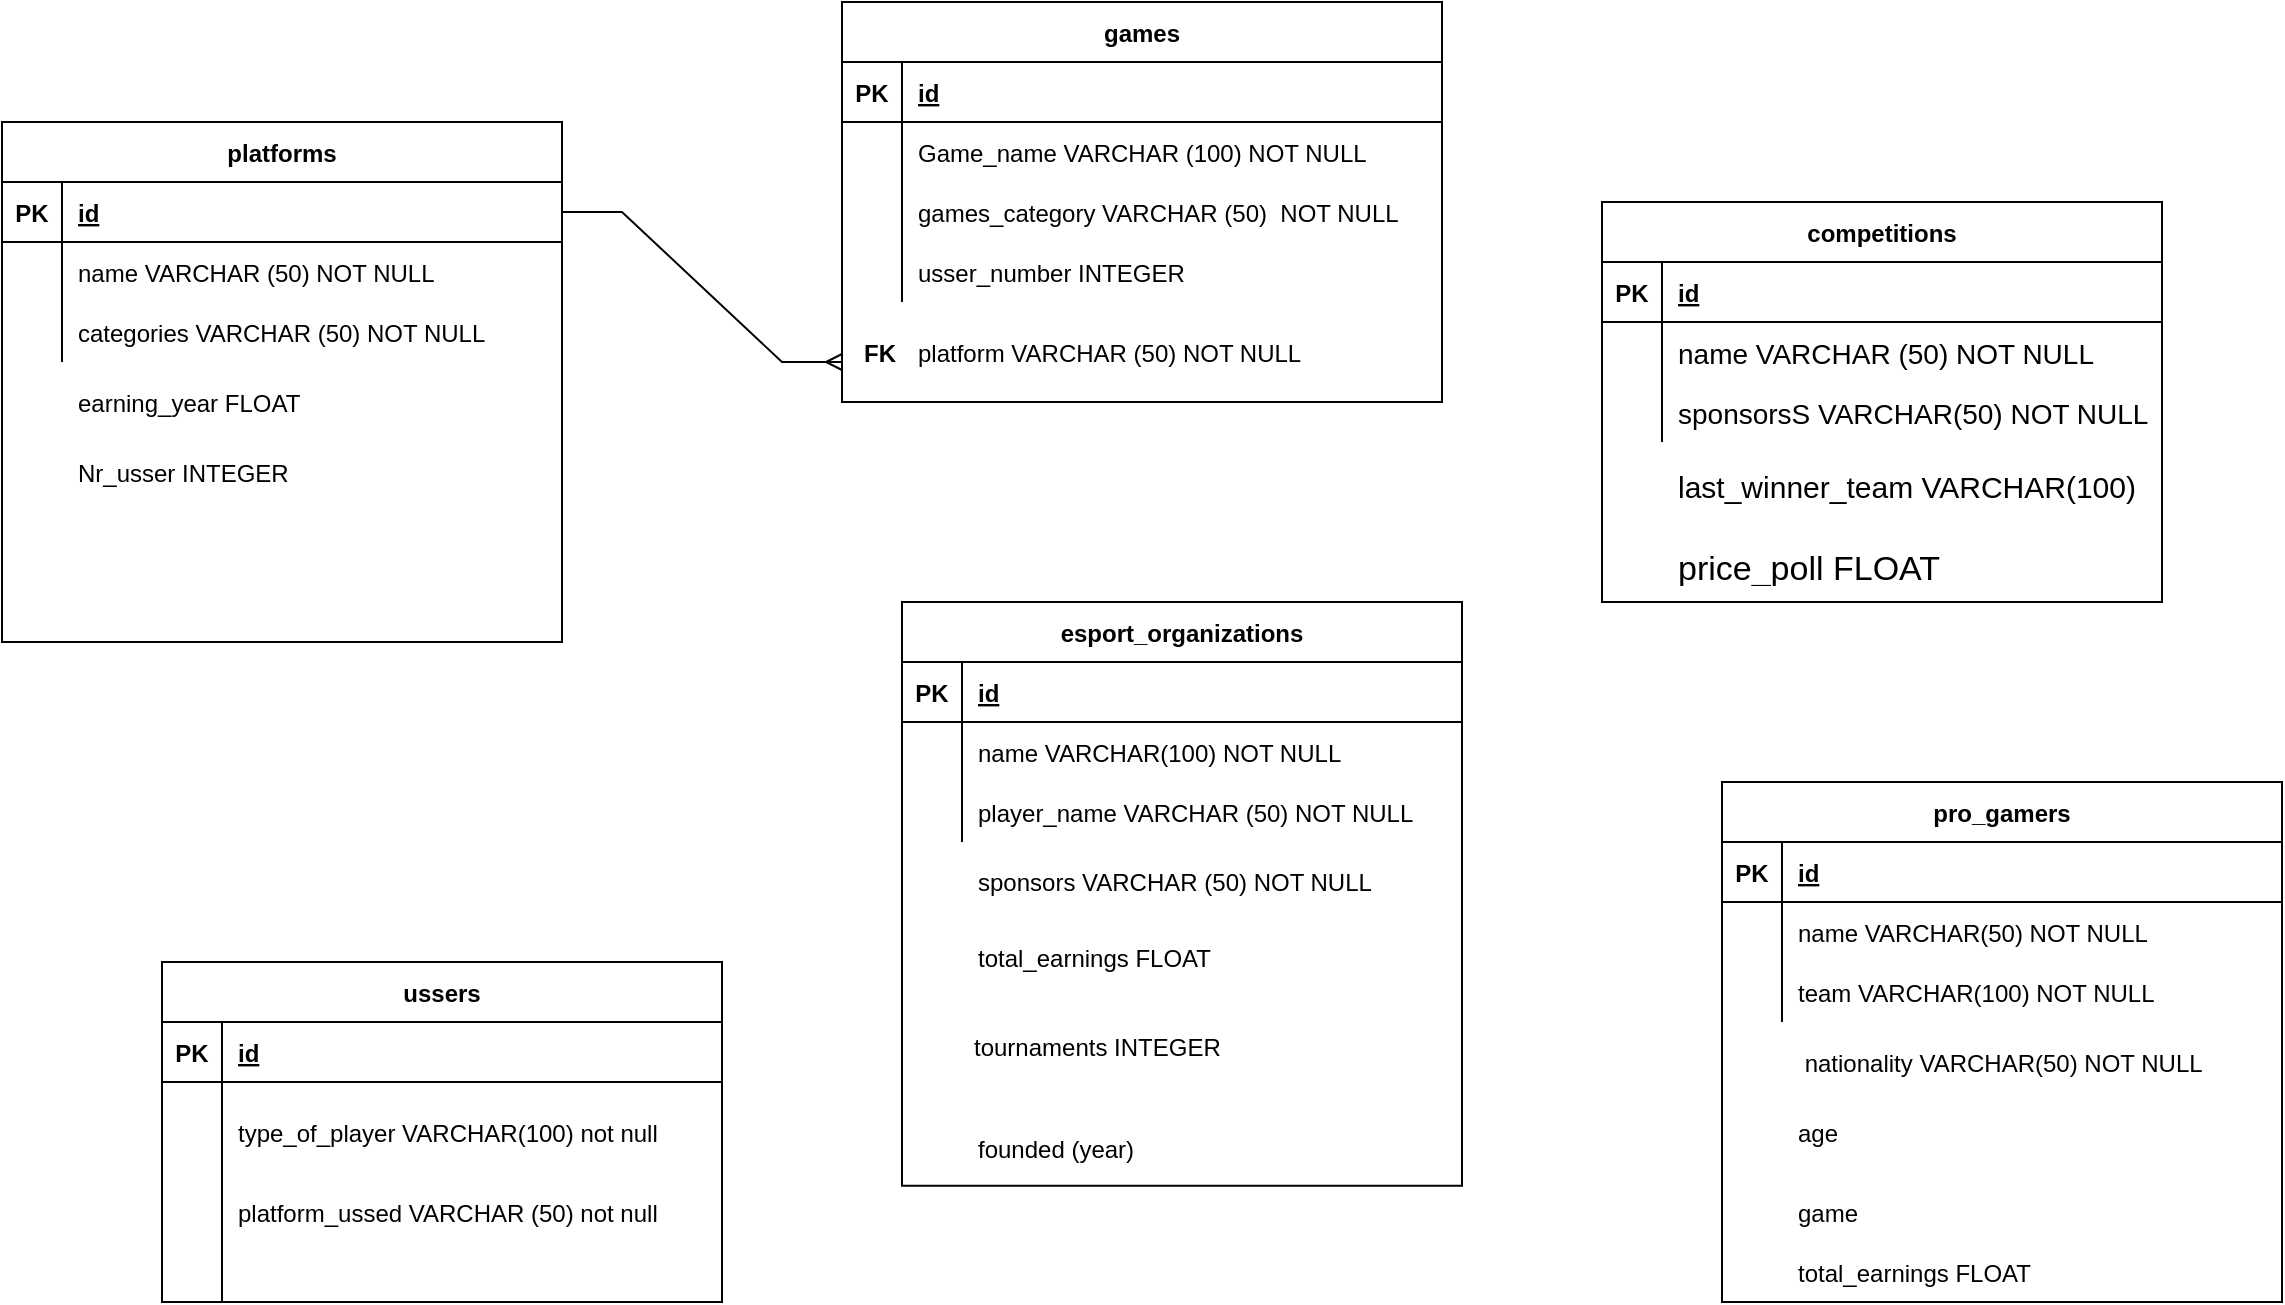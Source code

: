 <mxfile version="20.7.4" type="github">
  <diagram id="C5RBs43oDa-KdzZeNtuy" name="Page-1">
    <mxGraphModel dx="2474" dy="2037" grid="1" gridSize="10" guides="1" tooltips="1" connect="1" arrows="1" fold="1" page="1" pageScale="1" pageWidth="827" pageHeight="1169" math="0" shadow="0">
      <root>
        <mxCell id="WIyWlLk6GJQsqaUBKTNV-0" />
        <mxCell id="WIyWlLk6GJQsqaUBKTNV-1" parent="WIyWlLk6GJQsqaUBKTNV-0" />
        <mxCell id="gUQoNwbIpHtihkWgrAYD-27" value="" style="shape=tableRow;horizontal=0;startSize=0;swimlaneHead=0;swimlaneBody=0;fillColor=none;collapsible=0;dropTarget=0;points=[[0,0.5],[1,0.5]];portConstraint=eastwest;top=0;left=0;right=0;bottom=0;" parent="WIyWlLk6GJQsqaUBKTNV-1" vertex="1">
          <mxGeometry x="414" y="160" width="280" height="30" as="geometry" />
        </mxCell>
        <mxCell id="gUQoNwbIpHtihkWgrAYD-28" value="" style="shape=partialRectangle;connectable=0;fillColor=none;top=0;left=0;bottom=0;right=0;editable=1;overflow=hidden;" parent="gUQoNwbIpHtihkWgrAYD-27" vertex="1">
          <mxGeometry width="30" height="30" as="geometry">
            <mxRectangle width="30" height="30" as="alternateBounds" />
          </mxGeometry>
        </mxCell>
        <mxCell id="gUQoNwbIpHtihkWgrAYD-48" value="" style="group" parent="WIyWlLk6GJQsqaUBKTNV-1" vertex="1" connectable="0">
          <mxGeometry x="-40" y="-130" width="280" height="260" as="geometry" />
        </mxCell>
        <mxCell id="gUQoNwbIpHtihkWgrAYD-0" value="platforms" style="shape=table;startSize=30;container=1;collapsible=1;childLayout=tableLayout;fixedRows=1;rowLines=0;fontStyle=1;align=center;resizeLast=1;" parent="gUQoNwbIpHtihkWgrAYD-48" vertex="1">
          <mxGeometry width="280" height="260" as="geometry" />
        </mxCell>
        <mxCell id="gUQoNwbIpHtihkWgrAYD-1" value="" style="shape=tableRow;horizontal=0;startSize=0;swimlaneHead=0;swimlaneBody=0;fillColor=none;collapsible=0;dropTarget=0;points=[[0,0.5],[1,0.5]];portConstraint=eastwest;top=0;left=0;right=0;bottom=1;" parent="gUQoNwbIpHtihkWgrAYD-0" vertex="1">
          <mxGeometry y="30" width="280" height="30" as="geometry" />
        </mxCell>
        <mxCell id="gUQoNwbIpHtihkWgrAYD-2" value="PK" style="shape=partialRectangle;connectable=0;fillColor=none;top=0;left=0;bottom=0;right=0;fontStyle=1;overflow=hidden;" parent="gUQoNwbIpHtihkWgrAYD-1" vertex="1">
          <mxGeometry width="30" height="30" as="geometry">
            <mxRectangle width="30" height="30" as="alternateBounds" />
          </mxGeometry>
        </mxCell>
        <mxCell id="gUQoNwbIpHtihkWgrAYD-3" value="id" style="shape=partialRectangle;connectable=0;fillColor=none;top=0;left=0;bottom=0;right=0;align=left;spacingLeft=6;fontStyle=5;overflow=hidden;" parent="gUQoNwbIpHtihkWgrAYD-1" vertex="1">
          <mxGeometry x="30" width="250" height="30" as="geometry">
            <mxRectangle width="250" height="30" as="alternateBounds" />
          </mxGeometry>
        </mxCell>
        <mxCell id="gUQoNwbIpHtihkWgrAYD-4" value="" style="shape=tableRow;horizontal=0;startSize=0;swimlaneHead=0;swimlaneBody=0;fillColor=none;collapsible=0;dropTarget=0;points=[[0,0.5],[1,0.5]];portConstraint=eastwest;top=0;left=0;right=0;bottom=0;" parent="gUQoNwbIpHtihkWgrAYD-0" vertex="1">
          <mxGeometry y="60" width="280" height="30" as="geometry" />
        </mxCell>
        <mxCell id="gUQoNwbIpHtihkWgrAYD-5" value="" style="shape=partialRectangle;connectable=0;fillColor=none;top=0;left=0;bottom=0;right=0;editable=1;overflow=hidden;" parent="gUQoNwbIpHtihkWgrAYD-4" vertex="1">
          <mxGeometry width="30" height="30" as="geometry">
            <mxRectangle width="30" height="30" as="alternateBounds" />
          </mxGeometry>
        </mxCell>
        <mxCell id="gUQoNwbIpHtihkWgrAYD-6" value="name VARCHAR (50) NOT NULL" style="shape=partialRectangle;connectable=0;fillColor=none;top=0;left=0;bottom=0;right=0;align=left;spacingLeft=6;overflow=hidden;" parent="gUQoNwbIpHtihkWgrAYD-4" vertex="1">
          <mxGeometry x="30" width="250" height="30" as="geometry">
            <mxRectangle width="250" height="30" as="alternateBounds" />
          </mxGeometry>
        </mxCell>
        <mxCell id="gUQoNwbIpHtihkWgrAYD-7" value="" style="shape=tableRow;horizontal=0;startSize=0;swimlaneHead=0;swimlaneBody=0;fillColor=none;collapsible=0;dropTarget=0;points=[[0,0.5],[1,0.5]];portConstraint=eastwest;top=0;left=0;right=0;bottom=0;" parent="gUQoNwbIpHtihkWgrAYD-0" vertex="1">
          <mxGeometry y="90" width="280" height="30" as="geometry" />
        </mxCell>
        <mxCell id="gUQoNwbIpHtihkWgrAYD-8" value="" style="shape=partialRectangle;connectable=0;fillColor=none;top=0;left=0;bottom=0;right=0;editable=1;overflow=hidden;" parent="gUQoNwbIpHtihkWgrAYD-7" vertex="1">
          <mxGeometry width="30" height="30" as="geometry">
            <mxRectangle width="30" height="30" as="alternateBounds" />
          </mxGeometry>
        </mxCell>
        <mxCell id="gUQoNwbIpHtihkWgrAYD-9" value="categories VARCHAR (50) NOT NULL" style="shape=partialRectangle;connectable=0;fillColor=none;top=0;left=0;bottom=0;right=0;align=left;spacingLeft=6;overflow=hidden;" parent="gUQoNwbIpHtihkWgrAYD-7" vertex="1">
          <mxGeometry x="30" width="250" height="30" as="geometry">
            <mxRectangle width="250" height="30" as="alternateBounds" />
          </mxGeometry>
        </mxCell>
        <mxCell id="gUQoNwbIpHtihkWgrAYD-13" value="earning_year FLOAT " style="shape=partialRectangle;connectable=0;fillColor=none;top=0;left=0;bottom=0;right=0;align=left;spacingLeft=6;overflow=hidden;" parent="gUQoNwbIpHtihkWgrAYD-48" vertex="1">
          <mxGeometry x="30" y="125.0" width="250" height="30" as="geometry">
            <mxRectangle width="250" height="30" as="alternateBounds" />
          </mxGeometry>
        </mxCell>
        <mxCell id="gUQoNwbIpHtihkWgrAYD-15" value="Nr_usser INTEGER" style="shape=partialRectangle;connectable=0;fillColor=none;top=0;left=0;bottom=0;right=0;align=left;spacingLeft=6;overflow=hidden;" parent="gUQoNwbIpHtihkWgrAYD-48" vertex="1">
          <mxGeometry x="30" y="160" width="250" height="30" as="geometry">
            <mxRectangle width="250" height="30" as="alternateBounds" />
          </mxGeometry>
        </mxCell>
        <mxCell id="gUQoNwbIpHtihkWgrAYD-49" value="" style="group" parent="WIyWlLk6GJQsqaUBKTNV-1" vertex="1" connectable="0">
          <mxGeometry x="40" y="290" width="280" height="150" as="geometry" />
        </mxCell>
        <mxCell id="gUQoNwbIpHtihkWgrAYD-33" value="ussers" style="shape=table;startSize=30;container=1;collapsible=1;childLayout=tableLayout;fixedRows=1;rowLines=0;fontStyle=1;align=center;resizeLast=1;" parent="gUQoNwbIpHtihkWgrAYD-49" vertex="1">
          <mxGeometry width="280" height="170" as="geometry" />
        </mxCell>
        <mxCell id="gUQoNwbIpHtihkWgrAYD-34" value="" style="shape=tableRow;horizontal=0;startSize=0;swimlaneHead=0;swimlaneBody=0;fillColor=none;collapsible=0;dropTarget=0;points=[[0,0.5],[1,0.5]];portConstraint=eastwest;top=0;left=0;right=0;bottom=1;" parent="gUQoNwbIpHtihkWgrAYD-33" vertex="1">
          <mxGeometry y="30" width="280" height="30" as="geometry" />
        </mxCell>
        <mxCell id="gUQoNwbIpHtihkWgrAYD-35" value="PK" style="shape=partialRectangle;connectable=0;fillColor=none;top=0;left=0;bottom=0;right=0;fontStyle=1;overflow=hidden;" parent="gUQoNwbIpHtihkWgrAYD-34" vertex="1">
          <mxGeometry width="30" height="30" as="geometry">
            <mxRectangle width="30" height="30" as="alternateBounds" />
          </mxGeometry>
        </mxCell>
        <mxCell id="gUQoNwbIpHtihkWgrAYD-36" value="id" style="shape=partialRectangle;connectable=0;fillColor=none;top=0;left=0;bottom=0;right=0;align=left;spacingLeft=6;fontStyle=5;overflow=hidden;" parent="gUQoNwbIpHtihkWgrAYD-34" vertex="1">
          <mxGeometry x="30" width="250" height="30" as="geometry">
            <mxRectangle width="250" height="30" as="alternateBounds" />
          </mxGeometry>
        </mxCell>
        <mxCell id="gUQoNwbIpHtihkWgrAYD-37" value="" style="shape=tableRow;horizontal=0;startSize=0;swimlaneHead=0;swimlaneBody=0;fillColor=none;collapsible=0;dropTarget=0;points=[[0,0.5],[1,0.5]];portConstraint=eastwest;top=0;left=0;right=0;bottom=0;" parent="gUQoNwbIpHtihkWgrAYD-33" vertex="1">
          <mxGeometry y="60" width="280" height="50" as="geometry" />
        </mxCell>
        <mxCell id="gUQoNwbIpHtihkWgrAYD-38" value="" style="shape=partialRectangle;connectable=0;fillColor=none;top=0;left=0;bottom=0;right=0;editable=1;overflow=hidden;" parent="gUQoNwbIpHtihkWgrAYD-37" vertex="1">
          <mxGeometry width="30" height="50" as="geometry">
            <mxRectangle width="30" height="50" as="alternateBounds" />
          </mxGeometry>
        </mxCell>
        <mxCell id="gUQoNwbIpHtihkWgrAYD-39" value="type_of_player VARCHAR(100) not null" style="shape=partialRectangle;connectable=0;fillColor=none;top=0;left=0;bottom=0;right=0;align=left;spacingLeft=6;overflow=hidden;" parent="gUQoNwbIpHtihkWgrAYD-37" vertex="1">
          <mxGeometry x="30" width="250" height="50" as="geometry">
            <mxRectangle width="250" height="50" as="alternateBounds" />
          </mxGeometry>
        </mxCell>
        <mxCell id="gUQoNwbIpHtihkWgrAYD-40" value="" style="shape=tableRow;horizontal=0;startSize=0;swimlaneHead=0;swimlaneBody=0;fillColor=none;collapsible=0;dropTarget=0;points=[[0,0.5],[1,0.5]];portConstraint=eastwest;top=0;left=0;right=0;bottom=0;" parent="gUQoNwbIpHtihkWgrAYD-33" vertex="1">
          <mxGeometry y="110" width="280" height="30" as="geometry" />
        </mxCell>
        <mxCell id="gUQoNwbIpHtihkWgrAYD-41" value="" style="shape=partialRectangle;connectable=0;fillColor=none;top=0;left=0;bottom=0;right=0;editable=1;overflow=hidden;" parent="gUQoNwbIpHtihkWgrAYD-40" vertex="1">
          <mxGeometry width="30" height="30" as="geometry">
            <mxRectangle width="30" height="30" as="alternateBounds" />
          </mxGeometry>
        </mxCell>
        <mxCell id="gUQoNwbIpHtihkWgrAYD-42" value="platform_ussed VARCHAR (50) not null" style="shape=partialRectangle;connectable=0;fillColor=none;top=0;left=0;bottom=0;right=0;align=left;spacingLeft=6;overflow=hidden;" parent="gUQoNwbIpHtihkWgrAYD-40" vertex="1">
          <mxGeometry x="30" width="250" height="30" as="geometry">
            <mxRectangle width="250" height="30" as="alternateBounds" />
          </mxGeometry>
        </mxCell>
        <mxCell id="gUQoNwbIpHtihkWgrAYD-43" value="" style="shape=tableRow;horizontal=0;startSize=0;swimlaneHead=0;swimlaneBody=0;fillColor=none;collapsible=0;dropTarget=0;points=[[0,0.5],[1,0.5]];portConstraint=eastwest;top=0;left=0;right=0;bottom=0;" parent="gUQoNwbIpHtihkWgrAYD-33" vertex="1">
          <mxGeometry y="140" width="280" height="30" as="geometry" />
        </mxCell>
        <mxCell id="gUQoNwbIpHtihkWgrAYD-44" value="" style="shape=partialRectangle;connectable=0;fillColor=none;top=0;left=0;bottom=0;right=0;editable=1;overflow=hidden;" parent="gUQoNwbIpHtihkWgrAYD-43" vertex="1">
          <mxGeometry width="30" height="30" as="geometry">
            <mxRectangle width="30" height="30" as="alternateBounds" />
          </mxGeometry>
        </mxCell>
        <mxCell id="gUQoNwbIpHtihkWgrAYD-45" value="" style="shape=partialRectangle;connectable=0;fillColor=none;top=0;left=0;bottom=0;right=0;align=left;spacingLeft=6;overflow=hidden;" parent="gUQoNwbIpHtihkWgrAYD-43" vertex="1">
          <mxGeometry x="30" width="250" height="30" as="geometry">
            <mxRectangle width="250" height="30" as="alternateBounds" />
          </mxGeometry>
        </mxCell>
        <mxCell id="gUQoNwbIpHtihkWgrAYD-52" value="&#xa;&#xa;" style="group;movable=1;resizable=1;rotatable=1;deletable=1;editable=1;connectable=1;" parent="WIyWlLk6GJQsqaUBKTNV-1" vertex="1" connectable="0">
          <mxGeometry x="760" y="-90" width="280" height="200" as="geometry" />
        </mxCell>
        <mxCell id="gUQoNwbIpHtihkWgrAYD-53" value="competitions" style="shape=table;startSize=30;container=1;collapsible=1;childLayout=tableLayout;fixedRows=1;rowLines=0;fontStyle=1;align=center;resizeLast=1;movable=1;resizable=1;rotatable=1;deletable=1;editable=1;connectable=1;" parent="gUQoNwbIpHtihkWgrAYD-52" vertex="1">
          <mxGeometry width="280" height="200" as="geometry" />
        </mxCell>
        <mxCell id="gUQoNwbIpHtihkWgrAYD-54" value="" style="shape=tableRow;horizontal=0;startSize=0;swimlaneHead=0;swimlaneBody=0;fillColor=none;collapsible=0;dropTarget=0;points=[[0,0.5],[1,0.5]];portConstraint=eastwest;top=0;left=0;right=0;bottom=1;" parent="gUQoNwbIpHtihkWgrAYD-53" vertex="1">
          <mxGeometry y="30" width="280" height="30" as="geometry" />
        </mxCell>
        <mxCell id="gUQoNwbIpHtihkWgrAYD-55" value="PK" style="shape=partialRectangle;connectable=0;fillColor=none;top=0;left=0;bottom=0;right=0;fontStyle=1;overflow=hidden;" parent="gUQoNwbIpHtihkWgrAYD-54" vertex="1">
          <mxGeometry width="30" height="30" as="geometry">
            <mxRectangle width="30" height="30" as="alternateBounds" />
          </mxGeometry>
        </mxCell>
        <mxCell id="gUQoNwbIpHtihkWgrAYD-56" value="id" style="shape=partialRectangle;connectable=0;fillColor=none;top=0;left=0;bottom=0;right=0;align=left;spacingLeft=6;fontStyle=5;overflow=hidden;" parent="gUQoNwbIpHtihkWgrAYD-54" vertex="1">
          <mxGeometry x="30" width="250" height="30" as="geometry">
            <mxRectangle width="250" height="30" as="alternateBounds" />
          </mxGeometry>
        </mxCell>
        <mxCell id="gUQoNwbIpHtihkWgrAYD-57" value="" style="shape=tableRow;horizontal=0;startSize=0;swimlaneHead=0;swimlaneBody=0;fillColor=none;collapsible=0;dropTarget=0;points=[[0,0.5],[1,0.5]];portConstraint=eastwest;top=0;left=0;right=0;bottom=0;" parent="gUQoNwbIpHtihkWgrAYD-53" vertex="1">
          <mxGeometry y="60" width="280" height="30" as="geometry" />
        </mxCell>
        <mxCell id="gUQoNwbIpHtihkWgrAYD-58" value="" style="shape=partialRectangle;connectable=0;fillColor=none;top=0;left=0;bottom=0;right=0;editable=1;overflow=hidden;" parent="gUQoNwbIpHtihkWgrAYD-57" vertex="1">
          <mxGeometry width="30" height="30" as="geometry">
            <mxRectangle width="30" height="30" as="alternateBounds" />
          </mxGeometry>
        </mxCell>
        <mxCell id="gUQoNwbIpHtihkWgrAYD-59" value="name VARCHAR (50) NOT NULL" style="shape=partialRectangle;connectable=0;fillColor=none;top=0;left=0;bottom=0;right=0;align=left;spacingLeft=6;overflow=hidden;fontSize=14;" parent="gUQoNwbIpHtihkWgrAYD-57" vertex="1">
          <mxGeometry x="30" width="250" height="30" as="geometry">
            <mxRectangle width="250" height="30" as="alternateBounds" />
          </mxGeometry>
        </mxCell>
        <mxCell id="gUQoNwbIpHtihkWgrAYD-60" value="" style="shape=tableRow;horizontal=0;startSize=0;swimlaneHead=0;swimlaneBody=0;fillColor=none;collapsible=0;dropTarget=0;points=[[0,0.5],[1,0.5]];portConstraint=eastwest;top=0;left=0;right=0;bottom=0;" parent="gUQoNwbIpHtihkWgrAYD-53" vertex="1">
          <mxGeometry y="90" width="280" height="30" as="geometry" />
        </mxCell>
        <mxCell id="gUQoNwbIpHtihkWgrAYD-61" value="" style="shape=partialRectangle;connectable=0;fillColor=none;top=0;left=0;bottom=0;right=0;editable=1;overflow=hidden;" parent="gUQoNwbIpHtihkWgrAYD-60" vertex="1">
          <mxGeometry width="30" height="30" as="geometry">
            <mxRectangle width="30" height="30" as="alternateBounds" />
          </mxGeometry>
        </mxCell>
        <mxCell id="gUQoNwbIpHtihkWgrAYD-62" value="sponsorsS VARCHAR(50) NOT NULL" style="shape=partialRectangle;connectable=0;fillColor=none;top=0;left=0;bottom=0;right=0;align=left;spacingLeft=6;overflow=hidden;fontSize=14;" parent="gUQoNwbIpHtihkWgrAYD-60" vertex="1">
          <mxGeometry x="30" width="250" height="30" as="geometry">
            <mxRectangle width="250" height="30" as="alternateBounds" />
          </mxGeometry>
        </mxCell>
        <mxCell id="gUQoNwbIpHtihkWgrAYD-63" value="last_winner_team VARCHAR(100)" style="shape=partialRectangle;connectable=0;fillColor=none;top=0;left=0;bottom=0;right=0;align=left;spacingLeft=6;overflow=hidden;fontSize=15;" parent="gUQoNwbIpHtihkWgrAYD-52" vertex="1">
          <mxGeometry x="30" y="130.004" width="250" height="23.077" as="geometry">
            <mxRectangle width="250" height="30" as="alternateBounds" />
          </mxGeometry>
        </mxCell>
        <mxCell id="gUQoNwbIpHtihkWgrAYD-65" value="price_poll FLOAT" style="shape=partialRectangle;connectable=0;fillColor=none;top=0;left=0;bottom=0;right=0;align=left;spacingLeft=6;overflow=hidden;fontSize=17;" parent="gUQoNwbIpHtihkWgrAYD-52" vertex="1">
          <mxGeometry x="30" y="169.997" width="250" height="23.077" as="geometry">
            <mxRectangle width="250" height="30" as="alternateBounds" />
          </mxGeometry>
        </mxCell>
        <mxCell id="gUQoNwbIpHtihkWgrAYD-95" value="" style="group" parent="WIyWlLk6GJQsqaUBKTNV-1" vertex="1" connectable="0">
          <mxGeometry x="410" y="110" width="280" height="330" as="geometry" />
        </mxCell>
        <mxCell id="gUQoNwbIpHtihkWgrAYD-96" value="esport_organizations" style="shape=table;startSize=30;container=1;collapsible=1;childLayout=tableLayout;fixedRows=1;rowLines=0;fontStyle=1;align=center;resizeLast=1;" parent="gUQoNwbIpHtihkWgrAYD-95" vertex="1">
          <mxGeometry width="280" height="291.923" as="geometry" />
        </mxCell>
        <mxCell id="gUQoNwbIpHtihkWgrAYD-97" value="" style="shape=tableRow;horizontal=0;startSize=0;swimlaneHead=0;swimlaneBody=0;fillColor=none;collapsible=0;dropTarget=0;points=[[0,0.5],[1,0.5]];portConstraint=eastwest;top=0;left=0;right=0;bottom=1;" parent="gUQoNwbIpHtihkWgrAYD-96" vertex="1">
          <mxGeometry y="30" width="280" height="30" as="geometry" />
        </mxCell>
        <mxCell id="gUQoNwbIpHtihkWgrAYD-98" value="PK" style="shape=partialRectangle;connectable=0;fillColor=none;top=0;left=0;bottom=0;right=0;fontStyle=1;overflow=hidden;" parent="gUQoNwbIpHtihkWgrAYD-97" vertex="1">
          <mxGeometry width="30" height="30" as="geometry">
            <mxRectangle width="30" height="30" as="alternateBounds" />
          </mxGeometry>
        </mxCell>
        <mxCell id="gUQoNwbIpHtihkWgrAYD-99" value="id" style="shape=partialRectangle;connectable=0;fillColor=none;top=0;left=0;bottom=0;right=0;align=left;spacingLeft=6;fontStyle=5;overflow=hidden;" parent="gUQoNwbIpHtihkWgrAYD-97" vertex="1">
          <mxGeometry x="30" width="250" height="30" as="geometry">
            <mxRectangle width="250" height="30" as="alternateBounds" />
          </mxGeometry>
        </mxCell>
        <mxCell id="gUQoNwbIpHtihkWgrAYD-100" value="" style="shape=tableRow;horizontal=0;startSize=0;swimlaneHead=0;swimlaneBody=0;fillColor=none;collapsible=0;dropTarget=0;points=[[0,0.5],[1,0.5]];portConstraint=eastwest;top=0;left=0;right=0;bottom=0;" parent="gUQoNwbIpHtihkWgrAYD-96" vertex="1">
          <mxGeometry y="60" width="280" height="30" as="geometry" />
        </mxCell>
        <mxCell id="gUQoNwbIpHtihkWgrAYD-101" value="" style="shape=partialRectangle;connectable=0;fillColor=none;top=0;left=0;bottom=0;right=0;editable=1;overflow=hidden;" parent="gUQoNwbIpHtihkWgrAYD-100" vertex="1">
          <mxGeometry width="30" height="30" as="geometry">
            <mxRectangle width="30" height="30" as="alternateBounds" />
          </mxGeometry>
        </mxCell>
        <mxCell id="gUQoNwbIpHtihkWgrAYD-102" value="name VARCHAR(100) NOT NULL" style="shape=partialRectangle;connectable=0;fillColor=none;top=0;left=0;bottom=0;right=0;align=left;spacingLeft=6;overflow=hidden;" parent="gUQoNwbIpHtihkWgrAYD-100" vertex="1">
          <mxGeometry x="30" width="250" height="30" as="geometry">
            <mxRectangle width="250" height="30" as="alternateBounds" />
          </mxGeometry>
        </mxCell>
        <mxCell id="gUQoNwbIpHtihkWgrAYD-103" value="" style="shape=tableRow;horizontal=0;startSize=0;swimlaneHead=0;swimlaneBody=0;fillColor=none;collapsible=0;dropTarget=0;points=[[0,0.5],[1,0.5]];portConstraint=eastwest;top=0;left=0;right=0;bottom=0;" parent="gUQoNwbIpHtihkWgrAYD-96" vertex="1">
          <mxGeometry y="90" width="280" height="30" as="geometry" />
        </mxCell>
        <mxCell id="gUQoNwbIpHtihkWgrAYD-104" value="" style="shape=partialRectangle;connectable=0;fillColor=none;top=0;left=0;bottom=0;right=0;editable=1;overflow=hidden;" parent="gUQoNwbIpHtihkWgrAYD-103" vertex="1">
          <mxGeometry width="30" height="30" as="geometry">
            <mxRectangle width="30" height="30" as="alternateBounds" />
          </mxGeometry>
        </mxCell>
        <mxCell id="gUQoNwbIpHtihkWgrAYD-105" value="player_name VARCHAR (50) NOT NULL" style="shape=partialRectangle;connectable=0;fillColor=none;top=0;left=0;bottom=0;right=0;align=left;spacingLeft=6;overflow=hidden;" parent="gUQoNwbIpHtihkWgrAYD-103" vertex="1">
          <mxGeometry x="30" width="250" height="30" as="geometry">
            <mxRectangle width="250" height="30" as="alternateBounds" />
          </mxGeometry>
        </mxCell>
        <mxCell id="gUQoNwbIpHtihkWgrAYD-106" value="total_earnings FLOAT " style="shape=partialRectangle;connectable=0;fillColor=none;top=0;left=0;bottom=0;right=0;align=left;spacingLeft=6;overflow=hidden;" parent="gUQoNwbIpHtihkWgrAYD-95" vertex="1">
          <mxGeometry x="30" y="158.654" width="250" height="38.077" as="geometry">
            <mxRectangle width="250" height="30" as="alternateBounds" />
          </mxGeometry>
        </mxCell>
        <mxCell id="gUQoNwbIpHtihkWgrAYD-107" value="tournaments INTEGER" style="shape=partialRectangle;connectable=0;fillColor=none;top=0;left=0;bottom=0;right=0;align=left;spacingLeft=6;overflow=hidden;" parent="gUQoNwbIpHtihkWgrAYD-95" vertex="1">
          <mxGeometry x="28" y="203.077" width="250" height="38.077" as="geometry">
            <mxRectangle width="250" height="30" as="alternateBounds" />
          </mxGeometry>
        </mxCell>
        <mxCell id="gUQoNwbIpHtihkWgrAYD-108" value="founded (year)" style="shape=partialRectangle;connectable=0;fillColor=none;top=0;left=0;bottom=0;right=0;align=left;spacingLeft=6;overflow=hidden;" parent="gUQoNwbIpHtihkWgrAYD-95" vertex="1">
          <mxGeometry x="30" y="253.846" width="250" height="38.077" as="geometry">
            <mxRectangle width="250" height="30" as="alternateBounds" />
          </mxGeometry>
        </mxCell>
        <mxCell id="iaA_33CjSek2Sj-2JAdp-17" value="sponsors VARCHAR (50) NOT NULL" style="shape=partialRectangle;connectable=0;fillColor=none;top=0;left=0;bottom=0;right=0;align=left;spacingLeft=6;overflow=hidden;" parent="gUQoNwbIpHtihkWgrAYD-95" vertex="1">
          <mxGeometry x="30" y="120.574" width="250" height="38.077" as="geometry">
            <mxRectangle width="250" height="30" as="alternateBounds" />
          </mxGeometry>
        </mxCell>
        <mxCell id="gUQoNwbIpHtihkWgrAYD-110" value="" style="group" parent="WIyWlLk6GJQsqaUBKTNV-1" vertex="1" connectable="0">
          <mxGeometry x="820" y="200" width="280" height="260" as="geometry" />
        </mxCell>
        <mxCell id="gUQoNwbIpHtihkWgrAYD-111" value="pro_gamers" style="shape=table;startSize=30;container=1;collapsible=1;childLayout=tableLayout;fixedRows=1;rowLines=0;fontStyle=1;align=center;resizeLast=1;" parent="gUQoNwbIpHtihkWgrAYD-110" vertex="1">
          <mxGeometry width="280" height="260" as="geometry" />
        </mxCell>
        <mxCell id="gUQoNwbIpHtihkWgrAYD-112" value="" style="shape=tableRow;horizontal=0;startSize=0;swimlaneHead=0;swimlaneBody=0;fillColor=none;collapsible=0;dropTarget=0;points=[[0,0.5],[1,0.5]];portConstraint=eastwest;top=0;left=0;right=0;bottom=1;" parent="gUQoNwbIpHtihkWgrAYD-111" vertex="1">
          <mxGeometry y="30" width="280" height="30" as="geometry" />
        </mxCell>
        <mxCell id="gUQoNwbIpHtihkWgrAYD-113" value="PK" style="shape=partialRectangle;connectable=0;fillColor=none;top=0;left=0;bottom=0;right=0;fontStyle=1;overflow=hidden;" parent="gUQoNwbIpHtihkWgrAYD-112" vertex="1">
          <mxGeometry width="30" height="30" as="geometry">
            <mxRectangle width="30" height="30" as="alternateBounds" />
          </mxGeometry>
        </mxCell>
        <mxCell id="gUQoNwbIpHtihkWgrAYD-114" value="id" style="shape=partialRectangle;connectable=0;fillColor=none;top=0;left=0;bottom=0;right=0;align=left;spacingLeft=6;fontStyle=5;overflow=hidden;" parent="gUQoNwbIpHtihkWgrAYD-112" vertex="1">
          <mxGeometry x="30" width="250" height="30" as="geometry">
            <mxRectangle width="250" height="30" as="alternateBounds" />
          </mxGeometry>
        </mxCell>
        <mxCell id="gUQoNwbIpHtihkWgrAYD-115" value="" style="shape=tableRow;horizontal=0;startSize=0;swimlaneHead=0;swimlaneBody=0;fillColor=none;collapsible=0;dropTarget=0;points=[[0,0.5],[1,0.5]];portConstraint=eastwest;top=0;left=0;right=0;bottom=0;" parent="gUQoNwbIpHtihkWgrAYD-111" vertex="1">
          <mxGeometry y="60" width="280" height="30" as="geometry" />
        </mxCell>
        <mxCell id="gUQoNwbIpHtihkWgrAYD-116" value="" style="shape=partialRectangle;connectable=0;fillColor=none;top=0;left=0;bottom=0;right=0;editable=1;overflow=hidden;" parent="gUQoNwbIpHtihkWgrAYD-115" vertex="1">
          <mxGeometry width="30" height="30" as="geometry">
            <mxRectangle width="30" height="30" as="alternateBounds" />
          </mxGeometry>
        </mxCell>
        <mxCell id="gUQoNwbIpHtihkWgrAYD-117" value="name VARCHAR(50) NOT NULL" style="shape=partialRectangle;connectable=0;fillColor=none;top=0;left=0;bottom=0;right=0;align=left;spacingLeft=6;overflow=hidden;" parent="gUQoNwbIpHtihkWgrAYD-115" vertex="1">
          <mxGeometry x="30" width="250" height="30" as="geometry">
            <mxRectangle width="250" height="30" as="alternateBounds" />
          </mxGeometry>
        </mxCell>
        <mxCell id="gUQoNwbIpHtihkWgrAYD-118" value="" style="shape=tableRow;horizontal=0;startSize=0;swimlaneHead=0;swimlaneBody=0;fillColor=none;collapsible=0;dropTarget=0;points=[[0,0.5],[1,0.5]];portConstraint=eastwest;top=0;left=0;right=0;bottom=0;" parent="gUQoNwbIpHtihkWgrAYD-111" vertex="1">
          <mxGeometry y="90" width="280" height="30" as="geometry" />
        </mxCell>
        <mxCell id="gUQoNwbIpHtihkWgrAYD-119" value="" style="shape=partialRectangle;connectable=0;fillColor=none;top=0;left=0;bottom=0;right=0;editable=1;overflow=hidden;" parent="gUQoNwbIpHtihkWgrAYD-118" vertex="1">
          <mxGeometry width="30" height="30" as="geometry">
            <mxRectangle width="30" height="30" as="alternateBounds" />
          </mxGeometry>
        </mxCell>
        <mxCell id="gUQoNwbIpHtihkWgrAYD-120" value="team VARCHAR(100) NOT NULL" style="shape=partialRectangle;connectable=0;fillColor=none;top=0;left=0;bottom=0;right=0;align=left;spacingLeft=6;overflow=hidden;" parent="gUQoNwbIpHtihkWgrAYD-118" vertex="1">
          <mxGeometry x="30" width="250" height="30" as="geometry">
            <mxRectangle width="250" height="30" as="alternateBounds" />
          </mxGeometry>
        </mxCell>
        <mxCell id="gUQoNwbIpHtihkWgrAYD-121" value=" nationality VARCHAR(50) NOT NULL" style="shape=partialRectangle;connectable=0;fillColor=none;top=0;left=0;bottom=0;right=0;align=left;spacingLeft=6;overflow=hidden;" parent="gUQoNwbIpHtihkWgrAYD-110" vertex="1">
          <mxGeometry x="30" y="125" width="250" height="30" as="geometry">
            <mxRectangle width="250" height="30" as="alternateBounds" />
          </mxGeometry>
        </mxCell>
        <mxCell id="gUQoNwbIpHtihkWgrAYD-122" value="age " style="shape=partialRectangle;connectable=0;fillColor=none;top=0;left=0;bottom=0;right=0;align=left;spacingLeft=6;overflow=hidden;" parent="gUQoNwbIpHtihkWgrAYD-110" vertex="1">
          <mxGeometry x="30" y="160" width="250" height="30" as="geometry">
            <mxRectangle width="250" height="30" as="alternateBounds" />
          </mxGeometry>
        </mxCell>
        <mxCell id="gUQoNwbIpHtihkWgrAYD-123" value="game " style="shape=partialRectangle;connectable=0;fillColor=none;top=0;left=0;bottom=0;right=0;align=left;spacingLeft=6;overflow=hidden;" parent="gUQoNwbIpHtihkWgrAYD-110" vertex="1">
          <mxGeometry x="30" y="200" width="250" height="30" as="geometry">
            <mxRectangle width="250" height="30" as="alternateBounds" />
          </mxGeometry>
        </mxCell>
        <mxCell id="gUQoNwbIpHtihkWgrAYD-124" value="total_earnings FLOAT" style="shape=partialRectangle;connectable=0;fillColor=none;top=0;left=0;bottom=0;right=0;align=left;spacingLeft=6;overflow=hidden;" parent="gUQoNwbIpHtihkWgrAYD-110" vertex="1">
          <mxGeometry x="30" y="230" width="250" height="30" as="geometry">
            <mxRectangle width="250" height="30" as="alternateBounds" />
          </mxGeometry>
        </mxCell>
        <mxCell id="V8rn2jowFQrBuKKR6FGo-0" value="" style="edgeStyle=entityRelationEdgeStyle;fontSize=12;html=1;endArrow=ERmany;rounded=0;" edge="1" parent="WIyWlLk6GJQsqaUBKTNV-1" source="gUQoNwbIpHtihkWgrAYD-1">
          <mxGeometry width="100" height="100" relative="1" as="geometry">
            <mxPoint x="530" y="310" as="sourcePoint" />
            <mxPoint x="380" y="-10" as="targetPoint" />
          </mxGeometry>
        </mxCell>
        <mxCell id="V8rn2jowFQrBuKKR6FGo-1" value="" style="group;movable=1;resizable=1;rotatable=1;deletable=1;editable=1;connectable=1;" vertex="1" connectable="0" parent="WIyWlLk6GJQsqaUBKTNV-1">
          <mxGeometry x="380" y="-190" width="300" height="200" as="geometry" />
        </mxCell>
        <mxCell id="iaA_33CjSek2Sj-2JAdp-29" value="games" style="shape=table;startSize=30;container=1;collapsible=1;childLayout=tableLayout;fixedRows=1;rowLines=0;fontStyle=1;align=center;resizeLast=1;movable=0;resizable=0;rotatable=0;deletable=0;editable=0;connectable=0;" parent="V8rn2jowFQrBuKKR6FGo-1" vertex="1">
          <mxGeometry width="300" height="200" as="geometry" />
        </mxCell>
        <mxCell id="iaA_33CjSek2Sj-2JAdp-30" value="" style="shape=tableRow;horizontal=0;startSize=0;swimlaneHead=0;swimlaneBody=0;fillColor=none;collapsible=0;dropTarget=0;points=[[0,0.5],[1,0.5]];portConstraint=eastwest;top=0;left=0;right=0;bottom=1;" parent="iaA_33CjSek2Sj-2JAdp-29" vertex="1">
          <mxGeometry y="30" width="300" height="30" as="geometry" />
        </mxCell>
        <mxCell id="iaA_33CjSek2Sj-2JAdp-31" value="PK" style="shape=partialRectangle;connectable=0;fillColor=none;top=0;left=0;bottom=0;right=0;fontStyle=1;overflow=hidden;" parent="iaA_33CjSek2Sj-2JAdp-30" vertex="1">
          <mxGeometry width="30" height="30" as="geometry">
            <mxRectangle width="30" height="30" as="alternateBounds" />
          </mxGeometry>
        </mxCell>
        <mxCell id="iaA_33CjSek2Sj-2JAdp-32" value="id" style="shape=partialRectangle;connectable=0;fillColor=none;top=0;left=0;bottom=0;right=0;align=left;spacingLeft=6;fontStyle=5;overflow=hidden;" parent="iaA_33CjSek2Sj-2JAdp-30" vertex="1">
          <mxGeometry x="30" width="270" height="30" as="geometry">
            <mxRectangle width="270" height="30" as="alternateBounds" />
          </mxGeometry>
        </mxCell>
        <mxCell id="iaA_33CjSek2Sj-2JAdp-33" value="" style="shape=tableRow;horizontal=0;startSize=0;swimlaneHead=0;swimlaneBody=0;fillColor=none;collapsible=0;dropTarget=0;points=[[0,0.5],[1,0.5]];portConstraint=eastwest;top=0;left=0;right=0;bottom=0;" parent="iaA_33CjSek2Sj-2JAdp-29" vertex="1">
          <mxGeometry y="60" width="300" height="30" as="geometry" />
        </mxCell>
        <mxCell id="iaA_33CjSek2Sj-2JAdp-34" value="" style="shape=partialRectangle;connectable=0;fillColor=none;top=0;left=0;bottom=0;right=0;editable=1;overflow=hidden;" parent="iaA_33CjSek2Sj-2JAdp-33" vertex="1">
          <mxGeometry width="30" height="30" as="geometry">
            <mxRectangle width="30" height="30" as="alternateBounds" />
          </mxGeometry>
        </mxCell>
        <mxCell id="iaA_33CjSek2Sj-2JAdp-35" value="Game_name VARCHAR (100) NOT NULL" style="shape=partialRectangle;connectable=0;fillColor=none;top=0;left=0;bottom=0;right=0;align=left;spacingLeft=6;overflow=hidden;" parent="iaA_33CjSek2Sj-2JAdp-33" vertex="1">
          <mxGeometry x="30" width="270" height="30" as="geometry">
            <mxRectangle width="270" height="30" as="alternateBounds" />
          </mxGeometry>
        </mxCell>
        <mxCell id="iaA_33CjSek2Sj-2JAdp-36" value="" style="shape=tableRow;horizontal=0;startSize=0;swimlaneHead=0;swimlaneBody=0;fillColor=none;collapsible=0;dropTarget=0;points=[[0,0.5],[1,0.5]];portConstraint=eastwest;top=0;left=0;right=0;bottom=0;" parent="iaA_33CjSek2Sj-2JAdp-29" vertex="1">
          <mxGeometry y="90" width="300" height="30" as="geometry" />
        </mxCell>
        <mxCell id="iaA_33CjSek2Sj-2JAdp-37" value="" style="shape=partialRectangle;connectable=1;fillColor=none;top=0;left=0;bottom=0;right=0;editable=1;overflow=hidden;movable=1;resizable=1;rotatable=1;deletable=1;" parent="iaA_33CjSek2Sj-2JAdp-36" vertex="1">
          <mxGeometry width="30" height="30" as="geometry">
            <mxRectangle width="30" height="30" as="alternateBounds" />
          </mxGeometry>
        </mxCell>
        <mxCell id="iaA_33CjSek2Sj-2JAdp-38" value="games_category VARCHAR (50)  NOT NULL" style="shape=partialRectangle;connectable=0;fillColor=none;top=0;left=0;bottom=0;right=0;align=left;spacingLeft=6;overflow=hidden;" parent="iaA_33CjSek2Sj-2JAdp-36" vertex="1">
          <mxGeometry x="30" width="270" height="30" as="geometry">
            <mxRectangle width="270" height="30" as="alternateBounds" />
          </mxGeometry>
        </mxCell>
        <mxCell id="iaA_33CjSek2Sj-2JAdp-39" value="" style="shape=tableRow;horizontal=0;startSize=0;swimlaneHead=0;swimlaneBody=0;fillColor=none;collapsible=0;dropTarget=0;points=[[0,0.5],[1,0.5]];portConstraint=eastwest;top=0;left=0;right=0;bottom=0;" parent="iaA_33CjSek2Sj-2JAdp-29" vertex="1">
          <mxGeometry y="120" width="300" height="30" as="geometry" />
        </mxCell>
        <mxCell id="iaA_33CjSek2Sj-2JAdp-40" value="" style="shape=partialRectangle;connectable=0;fillColor=none;top=0;left=0;bottom=0;right=0;editable=1;overflow=hidden;" parent="iaA_33CjSek2Sj-2JAdp-39" vertex="1">
          <mxGeometry width="30" height="30" as="geometry">
            <mxRectangle width="30" height="30" as="alternateBounds" />
          </mxGeometry>
        </mxCell>
        <mxCell id="iaA_33CjSek2Sj-2JAdp-41" value="usser_number INTEGER" style="shape=partialRectangle;connectable=0;fillColor=none;top=0;left=0;bottom=0;right=0;align=left;spacingLeft=6;overflow=hidden;" parent="iaA_33CjSek2Sj-2JAdp-39" vertex="1">
          <mxGeometry x="30" width="270" height="30" as="geometry">
            <mxRectangle width="270" height="30" as="alternateBounds" />
          </mxGeometry>
        </mxCell>
        <mxCell id="iaA_33CjSek2Sj-2JAdp-44" value="platform VARCHAR (50) NOT NULL" style="shape=partialRectangle;connectable=0;fillColor=none;top=0;left=0;bottom=0;right=0;align=left;spacingLeft=6;overflow=hidden;" parent="V8rn2jowFQrBuKKR6FGo-1" vertex="1">
          <mxGeometry x="30" y="160" width="270" height="30" as="geometry">
            <mxRectangle width="270" height="30" as="alternateBounds" />
          </mxGeometry>
        </mxCell>
        <mxCell id="V8rn2jowFQrBuKKR6FGo-2" value="" style="shape=partialRectangle;connectable=0;fillColor=none;top=0;left=0;bottom=0;right=0;editable=1;overflow=hidden;" vertex="1" parent="V8rn2jowFQrBuKKR6FGo-1">
          <mxGeometry x="4" y="160" width="30" height="30" as="geometry">
            <mxRectangle width="30" height="30" as="alternateBounds" />
          </mxGeometry>
        </mxCell>
        <mxCell id="iaA_33CjSek2Sj-2JAdp-42" value="FK" style="shape=partialRectangle;connectable=0;fillColor=none;top=0;left=0;bottom=0;right=0;fontStyle=1;overflow=hidden;" parent="V8rn2jowFQrBuKKR6FGo-1" vertex="1">
          <mxGeometry x="4" y="160" width="30" height="30" as="geometry">
            <mxRectangle width="30" height="30" as="alternateBounds" />
          </mxGeometry>
        </mxCell>
      </root>
    </mxGraphModel>
  </diagram>
</mxfile>
